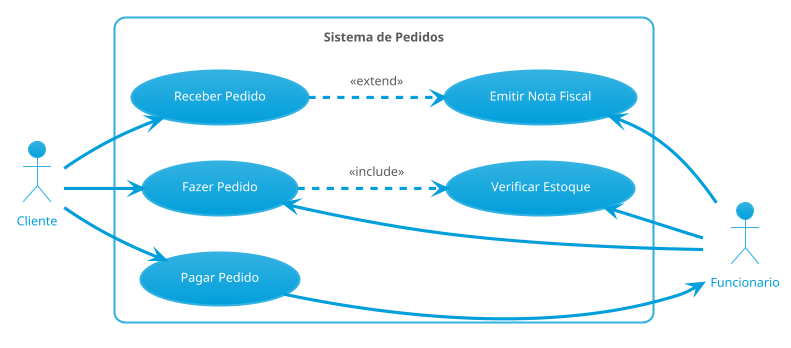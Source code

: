 @startuml SistemaPedidos
!theme bluegray
actor Cliente
actor "Funcionario"

left to right direction
rectangle "Sistema de Pedidos" {
    usecase "Fazer Pedido" as UC1
    usecase "Pagar Pedido" as UC2
    usecase "Receber Pedido" as UC3
    usecase "Verificar Estoque" as UC4
    usecase "Emitir Nota Fiscal" as UC5
    
}

Cliente --> UC1 
Cliente --> UC2 
UC2 --> Funcionario 
UC1 <-- "Funcionario" 
UC4 <-- "Funcionario" 
UC5 <-- "Funcionario" 
Cliente --> UC3 


UC1 ..> UC4 : <<include>>
UC3 ..> UC5 : <<extend>>

@enduml

